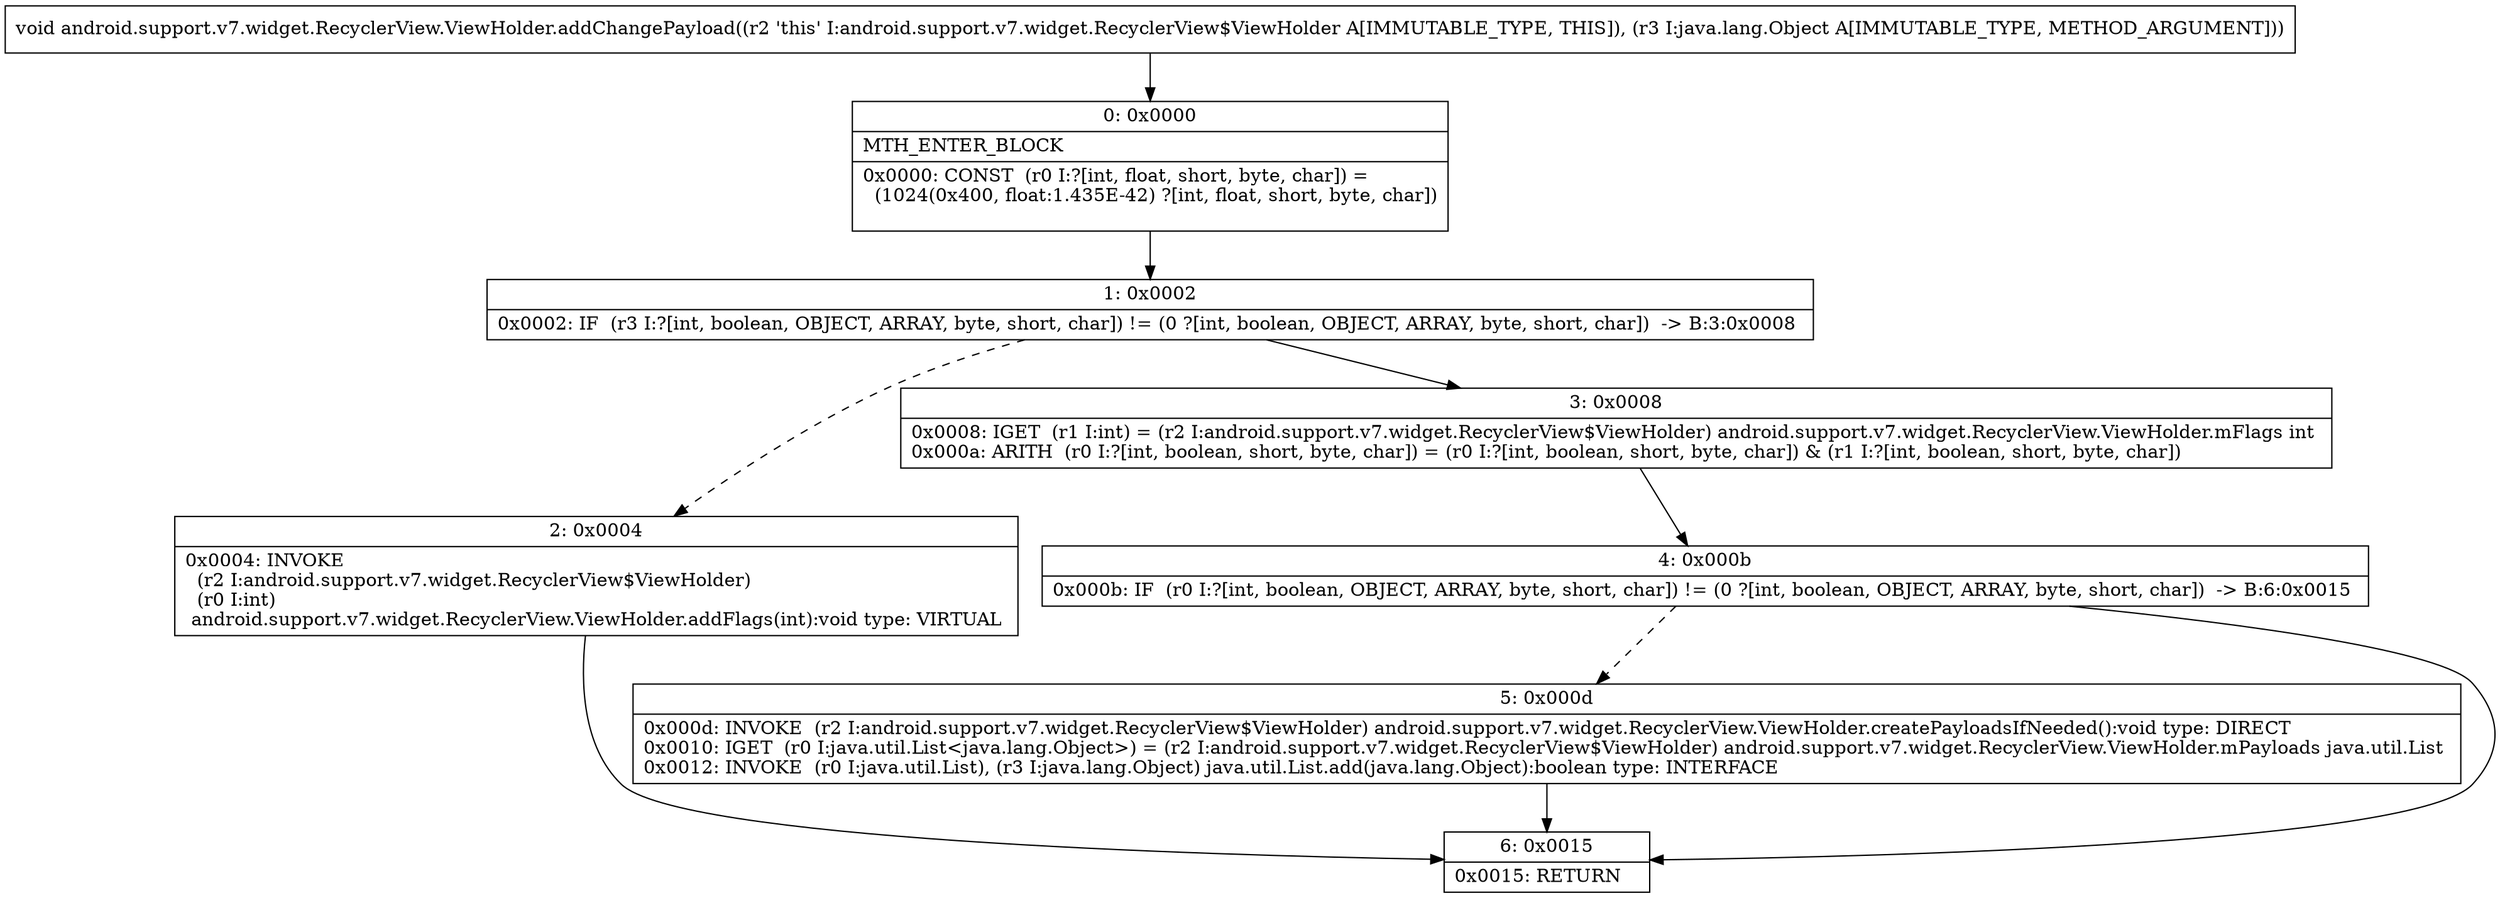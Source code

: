 digraph "CFG forandroid.support.v7.widget.RecyclerView.ViewHolder.addChangePayload(Ljava\/lang\/Object;)V" {
Node_0 [shape=record,label="{0\:\ 0x0000|MTH_ENTER_BLOCK\l|0x0000: CONST  (r0 I:?[int, float, short, byte, char]) = \l  (1024(0x400, float:1.435E\-42) ?[int, float, short, byte, char])\l \l}"];
Node_1 [shape=record,label="{1\:\ 0x0002|0x0002: IF  (r3 I:?[int, boolean, OBJECT, ARRAY, byte, short, char]) != (0 ?[int, boolean, OBJECT, ARRAY, byte, short, char])  \-\> B:3:0x0008 \l}"];
Node_2 [shape=record,label="{2\:\ 0x0004|0x0004: INVOKE  \l  (r2 I:android.support.v7.widget.RecyclerView$ViewHolder)\l  (r0 I:int)\l android.support.v7.widget.RecyclerView.ViewHolder.addFlags(int):void type: VIRTUAL \l}"];
Node_3 [shape=record,label="{3\:\ 0x0008|0x0008: IGET  (r1 I:int) = (r2 I:android.support.v7.widget.RecyclerView$ViewHolder) android.support.v7.widget.RecyclerView.ViewHolder.mFlags int \l0x000a: ARITH  (r0 I:?[int, boolean, short, byte, char]) = (r0 I:?[int, boolean, short, byte, char]) & (r1 I:?[int, boolean, short, byte, char]) \l}"];
Node_4 [shape=record,label="{4\:\ 0x000b|0x000b: IF  (r0 I:?[int, boolean, OBJECT, ARRAY, byte, short, char]) != (0 ?[int, boolean, OBJECT, ARRAY, byte, short, char])  \-\> B:6:0x0015 \l}"];
Node_5 [shape=record,label="{5\:\ 0x000d|0x000d: INVOKE  (r2 I:android.support.v7.widget.RecyclerView$ViewHolder) android.support.v7.widget.RecyclerView.ViewHolder.createPayloadsIfNeeded():void type: DIRECT \l0x0010: IGET  (r0 I:java.util.List\<java.lang.Object\>) = (r2 I:android.support.v7.widget.RecyclerView$ViewHolder) android.support.v7.widget.RecyclerView.ViewHolder.mPayloads java.util.List \l0x0012: INVOKE  (r0 I:java.util.List), (r3 I:java.lang.Object) java.util.List.add(java.lang.Object):boolean type: INTERFACE \l}"];
Node_6 [shape=record,label="{6\:\ 0x0015|0x0015: RETURN   \l}"];
MethodNode[shape=record,label="{void android.support.v7.widget.RecyclerView.ViewHolder.addChangePayload((r2 'this' I:android.support.v7.widget.RecyclerView$ViewHolder A[IMMUTABLE_TYPE, THIS]), (r3 I:java.lang.Object A[IMMUTABLE_TYPE, METHOD_ARGUMENT])) }"];
MethodNode -> Node_0;
Node_0 -> Node_1;
Node_1 -> Node_2[style=dashed];
Node_1 -> Node_3;
Node_2 -> Node_6;
Node_3 -> Node_4;
Node_4 -> Node_5[style=dashed];
Node_4 -> Node_6;
Node_5 -> Node_6;
}

